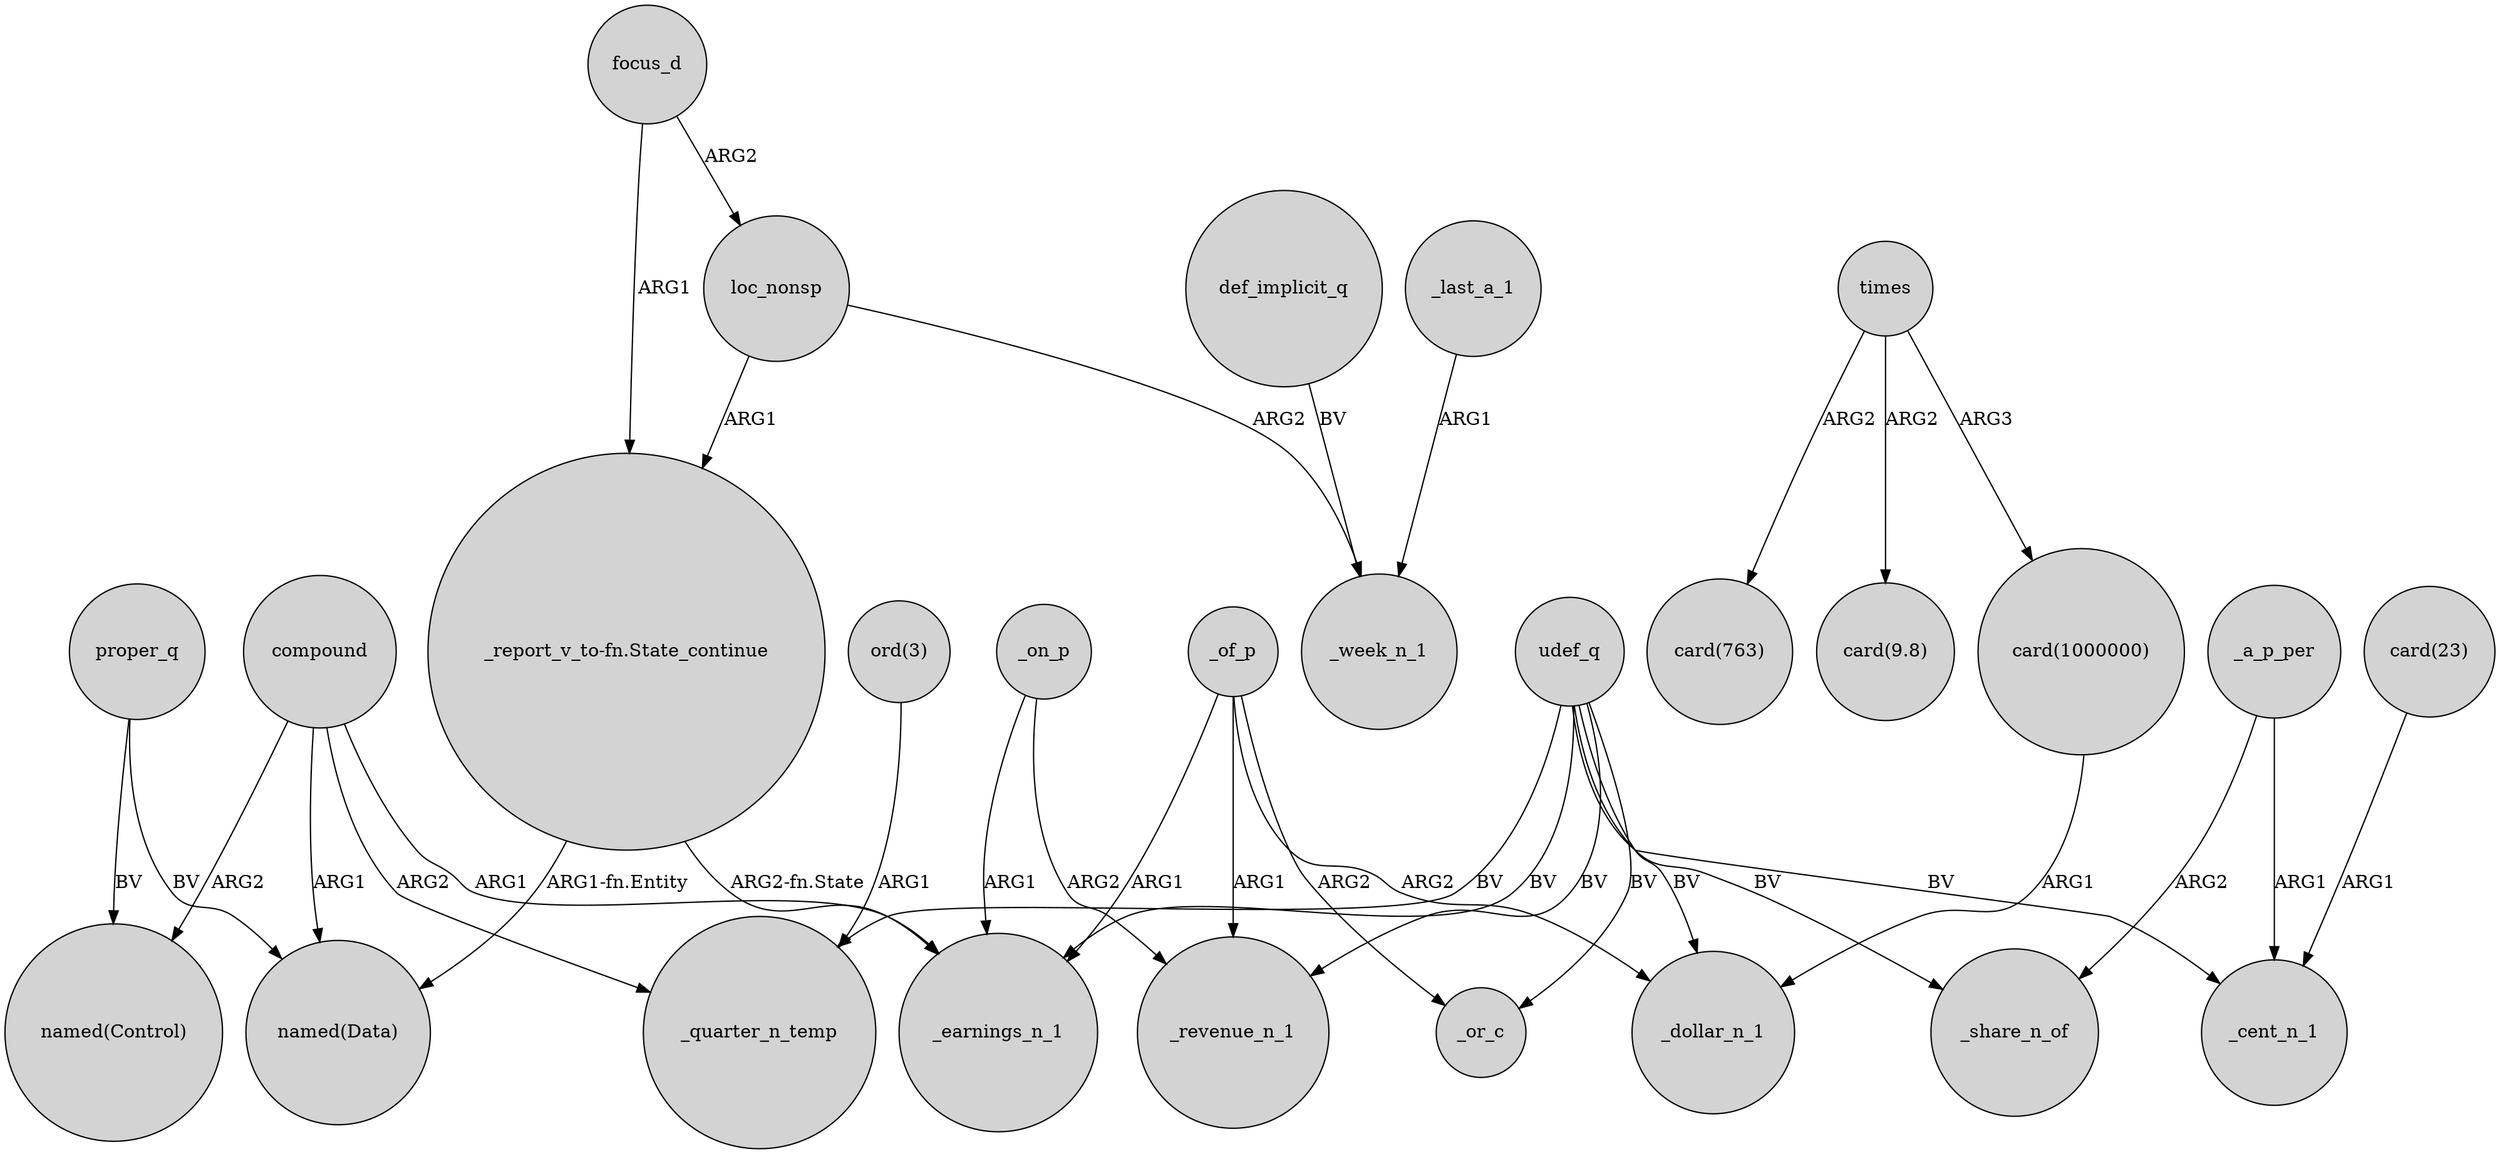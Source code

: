 digraph {
	node [shape=circle style=filled]
	proper_q -> "named(Control)" [label=BV]
	"_report_v_to-fn.State_continue" -> _earnings_n_1 [label="ARG2-fn.State"]
	"ord(3)" -> _quarter_n_temp [label=ARG1]
	compound -> "named(Control)" [label=ARG2]
	_a_p_per -> _cent_n_1 [label=ARG1]
	"_report_v_to-fn.State_continue" -> "named(Data)" [label="ARG1-fn.Entity"]
	times -> "card(9.8)" [label=ARG2]
	_on_p -> _earnings_n_1 [label=ARG1]
	times -> "card(1000000)" [label=ARG3]
	_on_p -> _revenue_n_1 [label=ARG2]
	_of_p -> _revenue_n_1 [label=ARG1]
	proper_q -> "named(Data)" [label=BV]
	loc_nonsp -> _week_n_1 [label=ARG2]
	focus_d -> loc_nonsp [label=ARG2]
	compound -> "named(Data)" [label=ARG1]
	udef_q -> _cent_n_1 [label=BV]
	udef_q -> _revenue_n_1 [label=BV]
	udef_q -> _or_c [label=BV]
	loc_nonsp -> "_report_v_to-fn.State_continue" [label=ARG1]
	compound -> _quarter_n_temp [label=ARG2]
	_a_p_per -> _share_n_of [label=ARG2]
	udef_q -> _earnings_n_1 [label=BV]
	_of_p -> _earnings_n_1 [label=ARG1]
	_last_a_1 -> _week_n_1 [label=ARG1]
	udef_q -> _share_n_of [label=BV]
	udef_q -> _dollar_n_1 [label=BV]
	"card(1000000)" -> _dollar_n_1 [label=ARG1]
	def_implicit_q -> _week_n_1 [label=BV]
	focus_d -> "_report_v_to-fn.State_continue" [label=ARG1]
	udef_q -> _quarter_n_temp [label=BV]
	_of_p -> _or_c [label=ARG2]
	times -> "card(763)" [label=ARG2]
	compound -> _earnings_n_1 [label=ARG1]
	_of_p -> _dollar_n_1 [label=ARG2]
	"card(23)" -> _cent_n_1 [label=ARG1]
}
